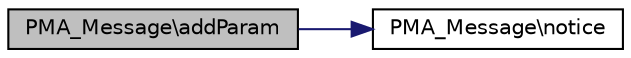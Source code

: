 digraph G
{
  edge [fontname="Helvetica",fontsize="10",labelfontname="Helvetica",labelfontsize="10"];
  node [fontname="Helvetica",fontsize="10",shape=record];
  rankdir="LR";
  Node1 [label="PMA_Message\\addParam",height=0.2,width=0.4,color="black", fillcolor="grey75", style="filled" fontcolor="black"];
  Node1 -> Node2 [color="midnightblue",fontsize="10",style="solid",fontname="Helvetica"];
  Node2 [label="PMA_Message\\notice",height=0.2,width=0.4,color="black", fillcolor="white", style="filled",URL="$classPMA__Message.html#ae349e34602657ee46e56d435e93fa2db",tooltip="get PMA_Message of type notice"];
}
